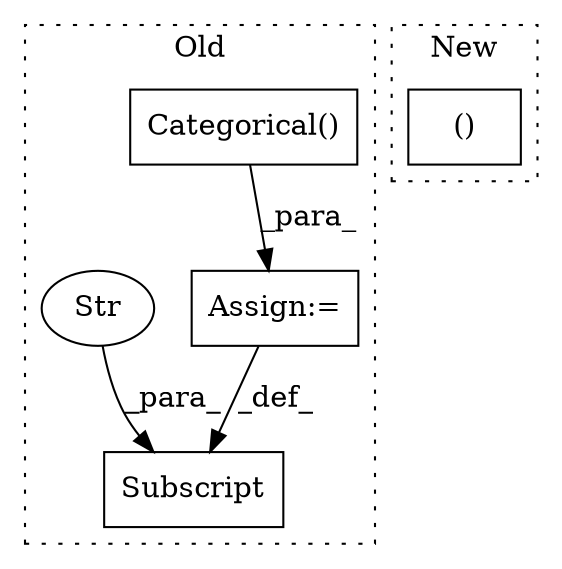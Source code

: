 digraph G {
subgraph cluster0 {
1 [label="Categorical()" a="75" s="26346" l="46" shape="box"];
3 [label="Subscript" a="63" s="26321,0" l="22,0" shape="box"];
4 [label="Str" a="66" s="26333" l="9" shape="ellipse"];
5 [label="Assign:=" a="68" s="26343" l="3" shape="box"];
label = "Old";
style="dotted";
}
subgraph cluster1 {
2 [label="()" a="54" s="27211" l="19" shape="box"];
label = "New";
style="dotted";
}
1 -> 5 [label="_para_"];
4 -> 3 [label="_para_"];
5 -> 3 [label="_def_"];
}